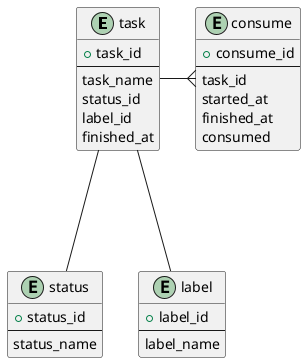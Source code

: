 @startuml

entity task {
    + task_id
    --
    task_name
    status_id
    label_id
    finished_at
}

entity status {
    + status_id
    --
    status_name
}

entity consume {
  + consume_id
  --
  task_id
  started_at
  finished_at
  consumed
}

entity label {
    + label_id
    --
    label_name
}

task --- status
task --- label
task -ri-{ consume

@enduml
